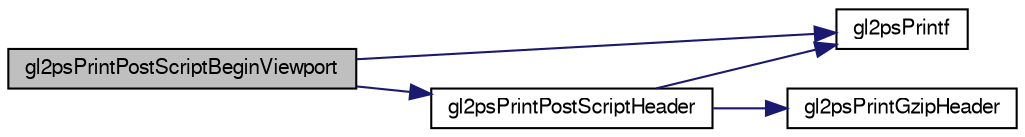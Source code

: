digraph G
{
  edge [fontname="FreeSans",fontsize="10",labelfontname="FreeSans",labelfontsize="10"];
  node [fontname="FreeSans",fontsize="10",shape=record];
  rankdir="LR";
  Node1 [label="gl2psPrintPostScriptBeginViewport",height=0.2,width=0.4,color="black", fillcolor="grey75", style="filled" fontcolor="black"];
  Node1 -> Node2 [color="midnightblue",fontsize="10",style="solid",fontname="FreeSans"];
  Node2 [label="gl2psPrintf",height=0.2,width=0.4,color="black", fillcolor="white", style="filled",URL="$gl2ps_8c.html#ac9f550ea1c4dfd5a1d89a75c80d5ba77"];
  Node1 -> Node3 [color="midnightblue",fontsize="10",style="solid",fontname="FreeSans"];
  Node3 [label="gl2psPrintPostScriptHeader",height=0.2,width=0.4,color="black", fillcolor="white", style="filled",URL="$gl2ps_8c.html#ac82d1102e7f44a1f37e54f46583b437e"];
  Node3 -> Node4 [color="midnightblue",fontsize="10",style="solid",fontname="FreeSans"];
  Node4 [label="gl2psPrintGzipHeader",height=0.2,width=0.4,color="black", fillcolor="white", style="filled",URL="$gl2ps_8c.html#a429983e53bcd27c22e72b994beb88053"];
  Node3 -> Node2 [color="midnightblue",fontsize="10",style="solid",fontname="FreeSans"];
}
